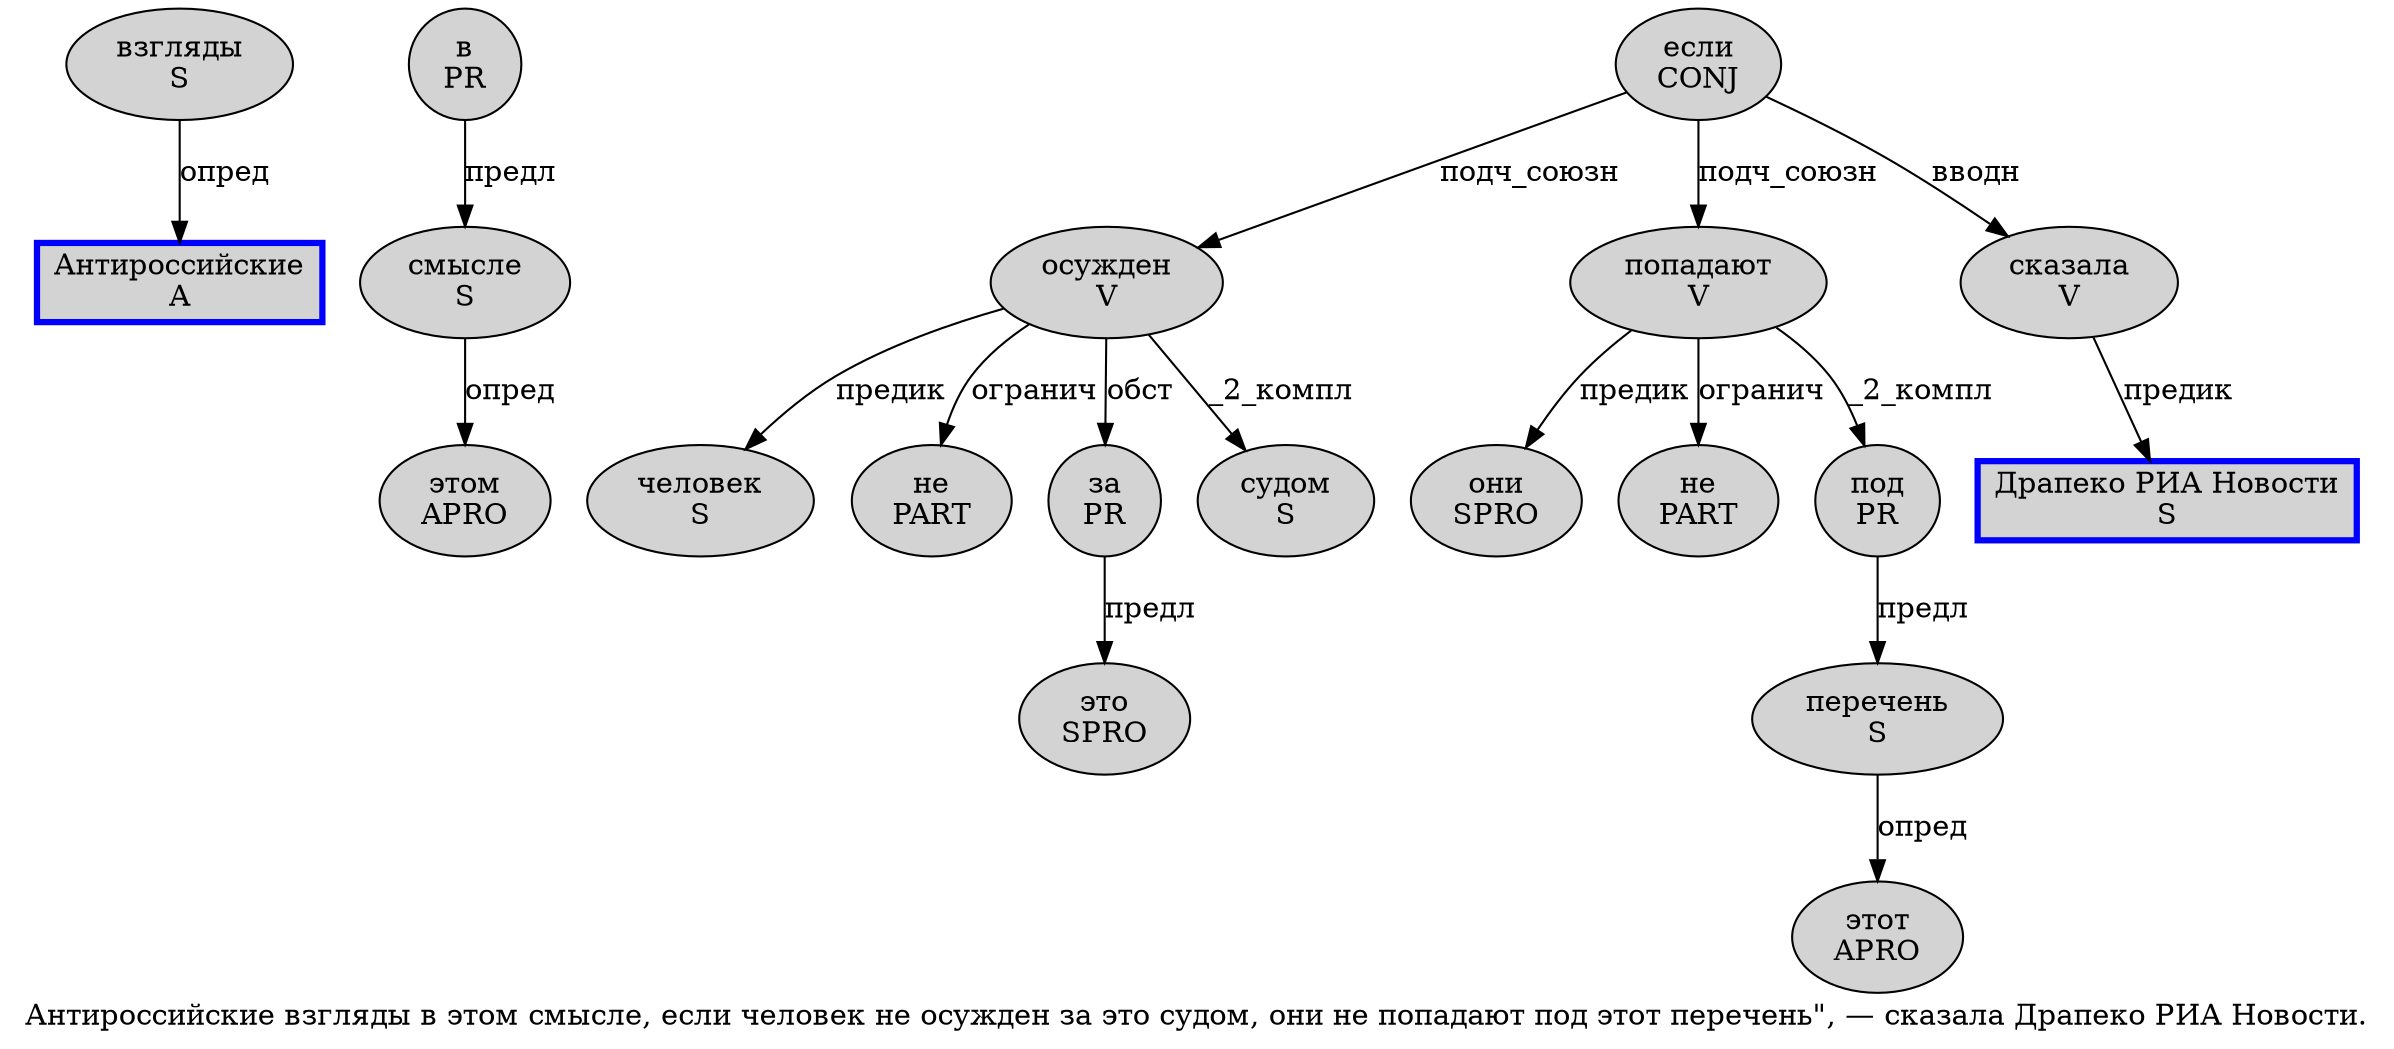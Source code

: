 digraph SENTENCE_314 {
	graph [label="Антироссийские взгляды в этом смысле, если человек не осужден за это судом, они не попадают под этот перечень\", — сказала Драпеко РИА Новости."]
	node [style=filled]
		0 [label="Антироссийские
A" color=blue fillcolor=lightgray penwidth=3 shape=box]
		1 [label="взгляды
S" color="" fillcolor=lightgray penwidth=1 shape=ellipse]
		2 [label="в
PR" color="" fillcolor=lightgray penwidth=1 shape=ellipse]
		3 [label="этом
APRO" color="" fillcolor=lightgray penwidth=1 shape=ellipse]
		4 [label="смысле
S" color="" fillcolor=lightgray penwidth=1 shape=ellipse]
		6 [label="если
CONJ" color="" fillcolor=lightgray penwidth=1 shape=ellipse]
		7 [label="человек
S" color="" fillcolor=lightgray penwidth=1 shape=ellipse]
		8 [label="не
PART" color="" fillcolor=lightgray penwidth=1 shape=ellipse]
		9 [label="осужден
V" color="" fillcolor=lightgray penwidth=1 shape=ellipse]
		10 [label="за
PR" color="" fillcolor=lightgray penwidth=1 shape=ellipse]
		11 [label="это
SPRO" color="" fillcolor=lightgray penwidth=1 shape=ellipse]
		12 [label="судом
S" color="" fillcolor=lightgray penwidth=1 shape=ellipse]
		14 [label="они
SPRO" color="" fillcolor=lightgray penwidth=1 shape=ellipse]
		15 [label="не
PART" color="" fillcolor=lightgray penwidth=1 shape=ellipse]
		16 [label="попадают
V" color="" fillcolor=lightgray penwidth=1 shape=ellipse]
		17 [label="под
PR" color="" fillcolor=lightgray penwidth=1 shape=ellipse]
		18 [label="этот
APRO" color="" fillcolor=lightgray penwidth=1 shape=ellipse]
		19 [label="перечень
S" color="" fillcolor=lightgray penwidth=1 shape=ellipse]
		23 [label="сказала
V" color="" fillcolor=lightgray penwidth=1 shape=ellipse]
		24 [label="Драпеко РИА Новости
S" color=blue fillcolor=lightgray penwidth=3 shape=box]
			23 -> 24 [label="предик"]
			2 -> 4 [label="предл"]
			9 -> 7 [label="предик"]
			9 -> 8 [label="огранич"]
			9 -> 10 [label="обст"]
			9 -> 12 [label="_2_компл"]
			17 -> 19 [label="предл"]
			4 -> 3 [label="опред"]
			6 -> 9 [label="подч_союзн"]
			6 -> 16 [label="подч_союзн"]
			6 -> 23 [label="вводн"]
			19 -> 18 [label="опред"]
			10 -> 11 [label="предл"]
			1 -> 0 [label="опред"]
			16 -> 14 [label="предик"]
			16 -> 15 [label="огранич"]
			16 -> 17 [label="_2_компл"]
}
